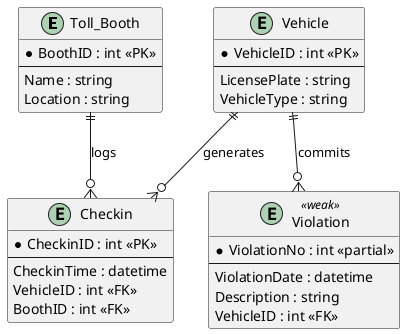 @startuml
entity Toll_Booth {
  *BoothID : int <<PK>>
  --
  Name : string
  Location : string
}

entity Vehicle {
  *VehicleID : int <<PK>>
  --
  LicensePlate : string
  VehicleType : string
}

entity Checkin {
  *CheckinID : int <<PK>>
  --
  CheckinTime : datetime
  VehicleID : int <<FK>>
  BoothID : int <<FK>>
}

entity Violation <<weak>> {
  *ViolationNo : int <<partial>>
  --
  ViolationDate : datetime
  Description : string
  VehicleID : int <<FK>>
}

' Relationships
Toll_Booth ||--o{ Checkin : "logs"
Vehicle ||--o{ Checkin : "generates"
Vehicle ||--o{ Violation : "commits"
@enduml
